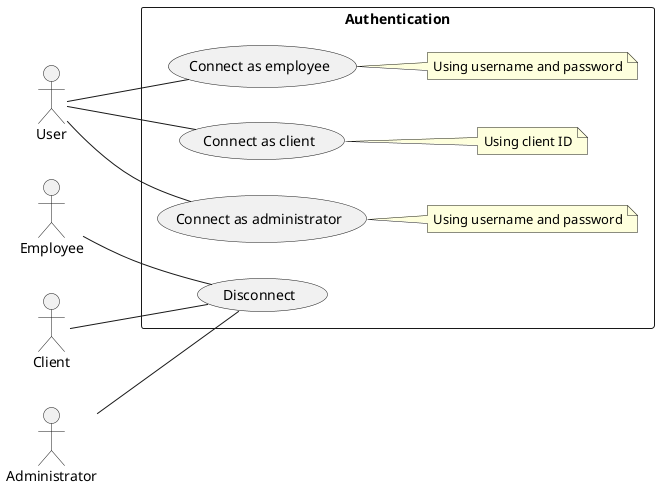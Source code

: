 @startuml Authentication use cases

left to right direction

actor User as U
actor Employee as E
actor Client as C
actor Administrator as A

rectangle "Authentication" {
  usecase "Connect as employee" as CaE
  note right: Using username and password
  
  usecase "Connect as client" as CaC
  note right: Using client ID
  
  usecase "Connect as administrator" as CaA
  note right: Using username and password
  
  usecase "Disconnect" as D
}

U -- CaE
U -- CaC
U -- CaA
A -- D
E -- D
C -- D

@enduml